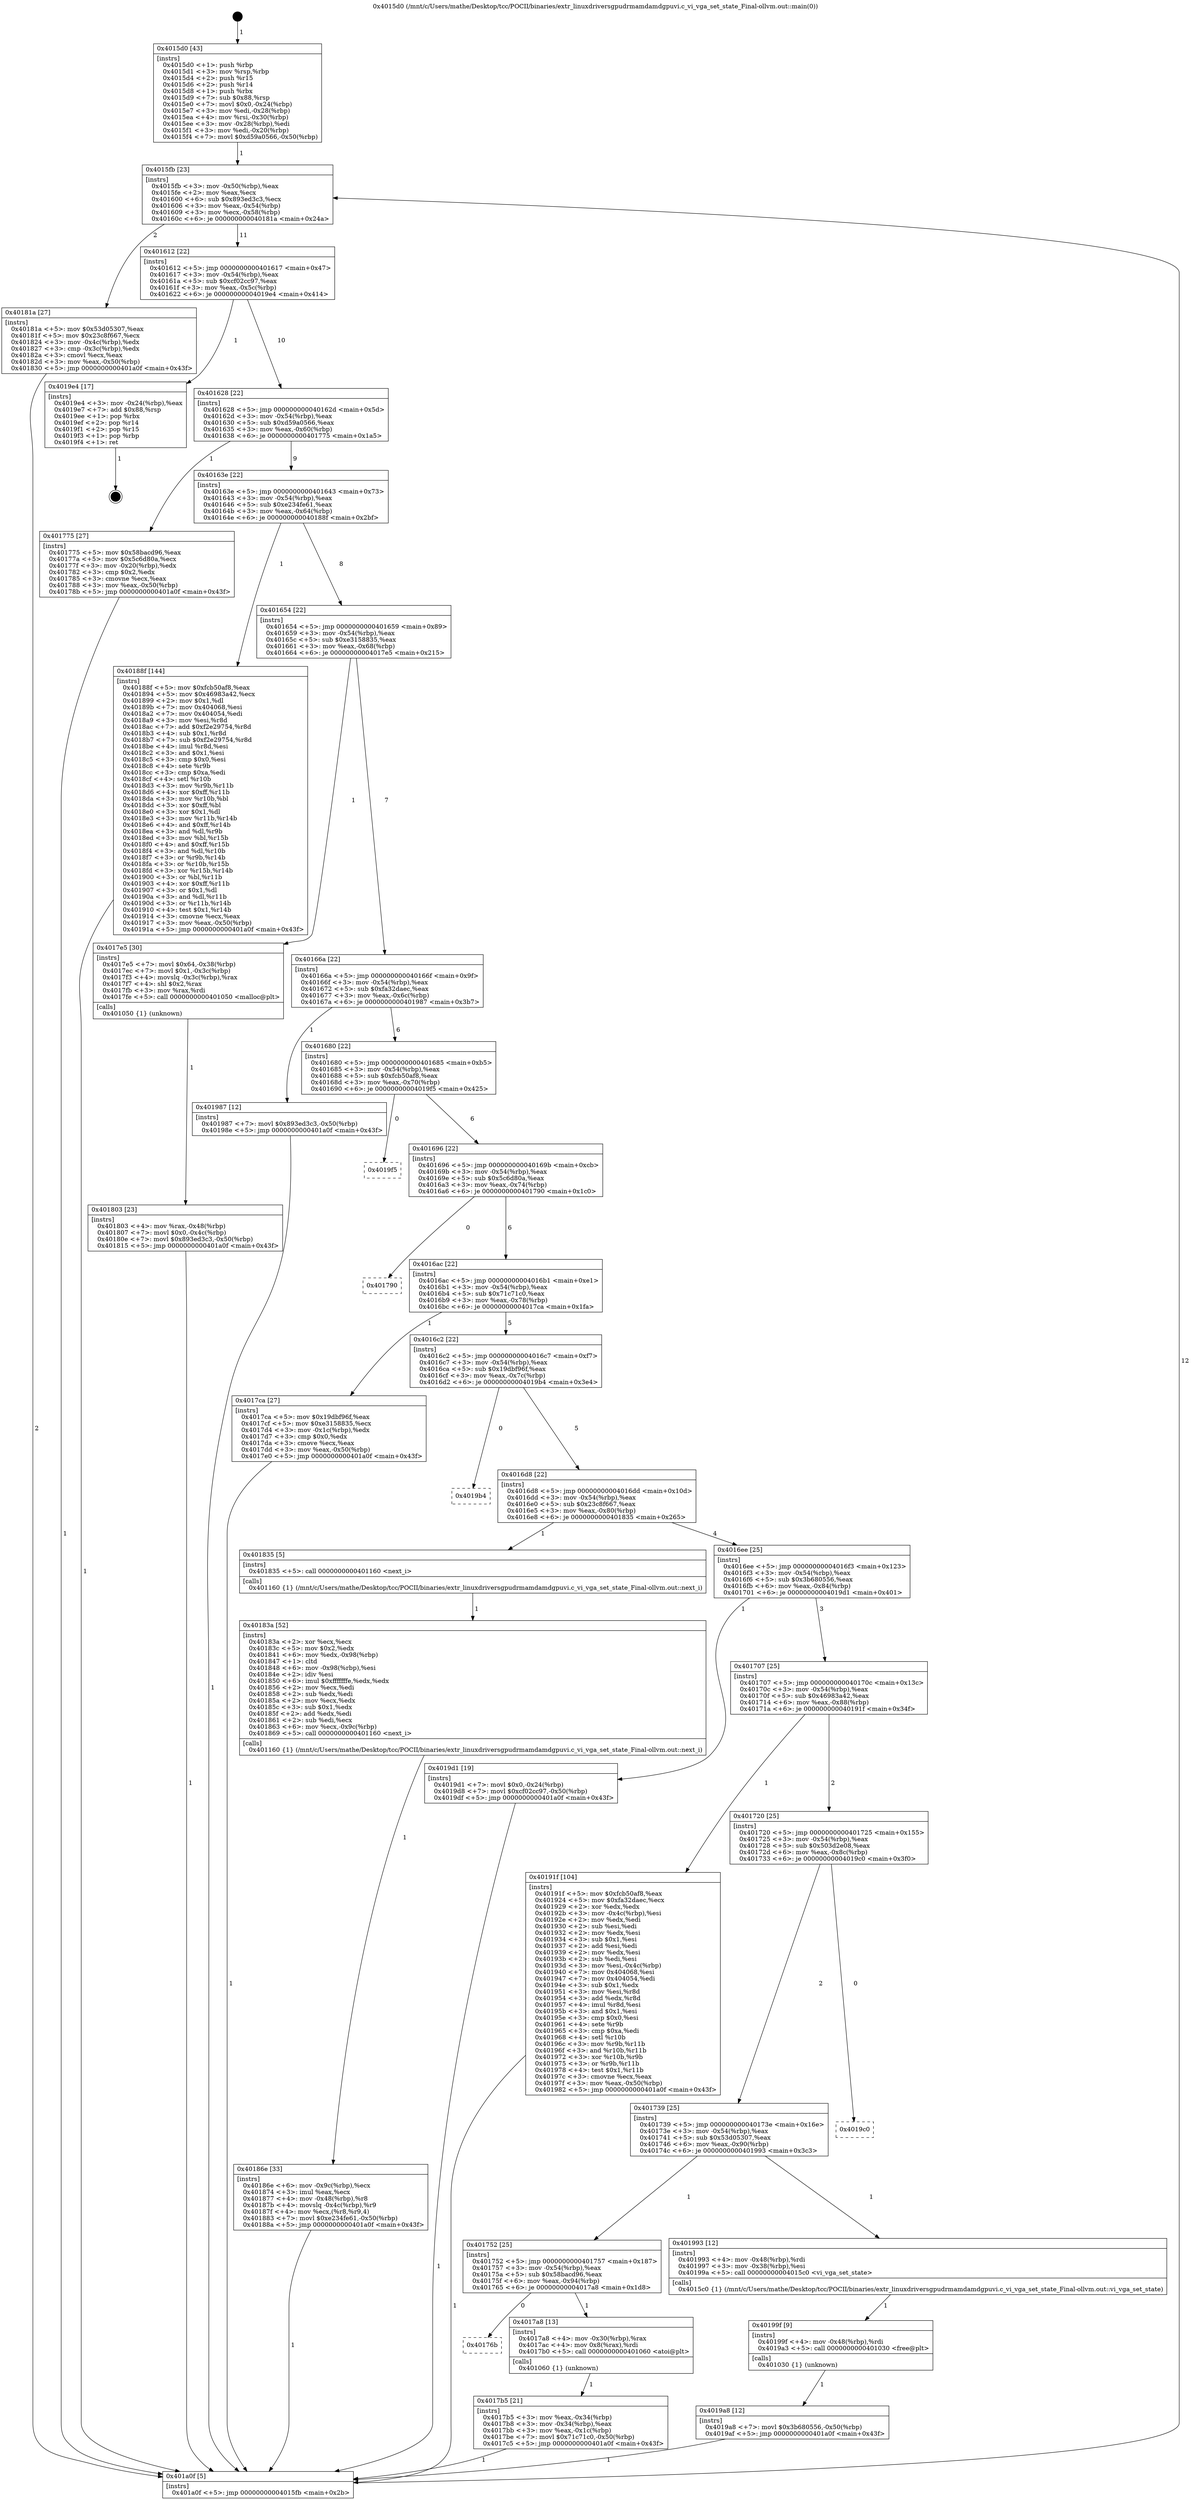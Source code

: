 digraph "0x4015d0" {
  label = "0x4015d0 (/mnt/c/Users/mathe/Desktop/tcc/POCII/binaries/extr_linuxdriversgpudrmamdamdgpuvi.c_vi_vga_set_state_Final-ollvm.out::main(0))"
  labelloc = "t"
  node[shape=record]

  Entry [label="",width=0.3,height=0.3,shape=circle,fillcolor=black,style=filled]
  "0x4015fb" [label="{
     0x4015fb [23]\l
     | [instrs]\l
     &nbsp;&nbsp;0x4015fb \<+3\>: mov -0x50(%rbp),%eax\l
     &nbsp;&nbsp;0x4015fe \<+2\>: mov %eax,%ecx\l
     &nbsp;&nbsp;0x401600 \<+6\>: sub $0x893ed3c3,%ecx\l
     &nbsp;&nbsp;0x401606 \<+3\>: mov %eax,-0x54(%rbp)\l
     &nbsp;&nbsp;0x401609 \<+3\>: mov %ecx,-0x58(%rbp)\l
     &nbsp;&nbsp;0x40160c \<+6\>: je 000000000040181a \<main+0x24a\>\l
  }"]
  "0x40181a" [label="{
     0x40181a [27]\l
     | [instrs]\l
     &nbsp;&nbsp;0x40181a \<+5\>: mov $0x53d05307,%eax\l
     &nbsp;&nbsp;0x40181f \<+5\>: mov $0x23c8f667,%ecx\l
     &nbsp;&nbsp;0x401824 \<+3\>: mov -0x4c(%rbp),%edx\l
     &nbsp;&nbsp;0x401827 \<+3\>: cmp -0x3c(%rbp),%edx\l
     &nbsp;&nbsp;0x40182a \<+3\>: cmovl %ecx,%eax\l
     &nbsp;&nbsp;0x40182d \<+3\>: mov %eax,-0x50(%rbp)\l
     &nbsp;&nbsp;0x401830 \<+5\>: jmp 0000000000401a0f \<main+0x43f\>\l
  }"]
  "0x401612" [label="{
     0x401612 [22]\l
     | [instrs]\l
     &nbsp;&nbsp;0x401612 \<+5\>: jmp 0000000000401617 \<main+0x47\>\l
     &nbsp;&nbsp;0x401617 \<+3\>: mov -0x54(%rbp),%eax\l
     &nbsp;&nbsp;0x40161a \<+5\>: sub $0xcf02cc97,%eax\l
     &nbsp;&nbsp;0x40161f \<+3\>: mov %eax,-0x5c(%rbp)\l
     &nbsp;&nbsp;0x401622 \<+6\>: je 00000000004019e4 \<main+0x414\>\l
  }"]
  Exit [label="",width=0.3,height=0.3,shape=circle,fillcolor=black,style=filled,peripheries=2]
  "0x4019e4" [label="{
     0x4019e4 [17]\l
     | [instrs]\l
     &nbsp;&nbsp;0x4019e4 \<+3\>: mov -0x24(%rbp),%eax\l
     &nbsp;&nbsp;0x4019e7 \<+7\>: add $0x88,%rsp\l
     &nbsp;&nbsp;0x4019ee \<+1\>: pop %rbx\l
     &nbsp;&nbsp;0x4019ef \<+2\>: pop %r14\l
     &nbsp;&nbsp;0x4019f1 \<+2\>: pop %r15\l
     &nbsp;&nbsp;0x4019f3 \<+1\>: pop %rbp\l
     &nbsp;&nbsp;0x4019f4 \<+1\>: ret\l
  }"]
  "0x401628" [label="{
     0x401628 [22]\l
     | [instrs]\l
     &nbsp;&nbsp;0x401628 \<+5\>: jmp 000000000040162d \<main+0x5d\>\l
     &nbsp;&nbsp;0x40162d \<+3\>: mov -0x54(%rbp),%eax\l
     &nbsp;&nbsp;0x401630 \<+5\>: sub $0xd59a0566,%eax\l
     &nbsp;&nbsp;0x401635 \<+3\>: mov %eax,-0x60(%rbp)\l
     &nbsp;&nbsp;0x401638 \<+6\>: je 0000000000401775 \<main+0x1a5\>\l
  }"]
  "0x4019a8" [label="{
     0x4019a8 [12]\l
     | [instrs]\l
     &nbsp;&nbsp;0x4019a8 \<+7\>: movl $0x3b680556,-0x50(%rbp)\l
     &nbsp;&nbsp;0x4019af \<+5\>: jmp 0000000000401a0f \<main+0x43f\>\l
  }"]
  "0x401775" [label="{
     0x401775 [27]\l
     | [instrs]\l
     &nbsp;&nbsp;0x401775 \<+5\>: mov $0x58bacd96,%eax\l
     &nbsp;&nbsp;0x40177a \<+5\>: mov $0x5c6d80a,%ecx\l
     &nbsp;&nbsp;0x40177f \<+3\>: mov -0x20(%rbp),%edx\l
     &nbsp;&nbsp;0x401782 \<+3\>: cmp $0x2,%edx\l
     &nbsp;&nbsp;0x401785 \<+3\>: cmovne %ecx,%eax\l
     &nbsp;&nbsp;0x401788 \<+3\>: mov %eax,-0x50(%rbp)\l
     &nbsp;&nbsp;0x40178b \<+5\>: jmp 0000000000401a0f \<main+0x43f\>\l
  }"]
  "0x40163e" [label="{
     0x40163e [22]\l
     | [instrs]\l
     &nbsp;&nbsp;0x40163e \<+5\>: jmp 0000000000401643 \<main+0x73\>\l
     &nbsp;&nbsp;0x401643 \<+3\>: mov -0x54(%rbp),%eax\l
     &nbsp;&nbsp;0x401646 \<+5\>: sub $0xe234fe61,%eax\l
     &nbsp;&nbsp;0x40164b \<+3\>: mov %eax,-0x64(%rbp)\l
     &nbsp;&nbsp;0x40164e \<+6\>: je 000000000040188f \<main+0x2bf\>\l
  }"]
  "0x401a0f" [label="{
     0x401a0f [5]\l
     | [instrs]\l
     &nbsp;&nbsp;0x401a0f \<+5\>: jmp 00000000004015fb \<main+0x2b\>\l
  }"]
  "0x4015d0" [label="{
     0x4015d0 [43]\l
     | [instrs]\l
     &nbsp;&nbsp;0x4015d0 \<+1\>: push %rbp\l
     &nbsp;&nbsp;0x4015d1 \<+3\>: mov %rsp,%rbp\l
     &nbsp;&nbsp;0x4015d4 \<+2\>: push %r15\l
     &nbsp;&nbsp;0x4015d6 \<+2\>: push %r14\l
     &nbsp;&nbsp;0x4015d8 \<+1\>: push %rbx\l
     &nbsp;&nbsp;0x4015d9 \<+7\>: sub $0x88,%rsp\l
     &nbsp;&nbsp;0x4015e0 \<+7\>: movl $0x0,-0x24(%rbp)\l
     &nbsp;&nbsp;0x4015e7 \<+3\>: mov %edi,-0x28(%rbp)\l
     &nbsp;&nbsp;0x4015ea \<+4\>: mov %rsi,-0x30(%rbp)\l
     &nbsp;&nbsp;0x4015ee \<+3\>: mov -0x28(%rbp),%edi\l
     &nbsp;&nbsp;0x4015f1 \<+3\>: mov %edi,-0x20(%rbp)\l
     &nbsp;&nbsp;0x4015f4 \<+7\>: movl $0xd59a0566,-0x50(%rbp)\l
  }"]
  "0x40199f" [label="{
     0x40199f [9]\l
     | [instrs]\l
     &nbsp;&nbsp;0x40199f \<+4\>: mov -0x48(%rbp),%rdi\l
     &nbsp;&nbsp;0x4019a3 \<+5\>: call 0000000000401030 \<free@plt\>\l
     | [calls]\l
     &nbsp;&nbsp;0x401030 \{1\} (unknown)\l
  }"]
  "0x40188f" [label="{
     0x40188f [144]\l
     | [instrs]\l
     &nbsp;&nbsp;0x40188f \<+5\>: mov $0xfcb50af8,%eax\l
     &nbsp;&nbsp;0x401894 \<+5\>: mov $0x46983a42,%ecx\l
     &nbsp;&nbsp;0x401899 \<+2\>: mov $0x1,%dl\l
     &nbsp;&nbsp;0x40189b \<+7\>: mov 0x404068,%esi\l
     &nbsp;&nbsp;0x4018a2 \<+7\>: mov 0x404054,%edi\l
     &nbsp;&nbsp;0x4018a9 \<+3\>: mov %esi,%r8d\l
     &nbsp;&nbsp;0x4018ac \<+7\>: add $0xf2e29754,%r8d\l
     &nbsp;&nbsp;0x4018b3 \<+4\>: sub $0x1,%r8d\l
     &nbsp;&nbsp;0x4018b7 \<+7\>: sub $0xf2e29754,%r8d\l
     &nbsp;&nbsp;0x4018be \<+4\>: imul %r8d,%esi\l
     &nbsp;&nbsp;0x4018c2 \<+3\>: and $0x1,%esi\l
     &nbsp;&nbsp;0x4018c5 \<+3\>: cmp $0x0,%esi\l
     &nbsp;&nbsp;0x4018c8 \<+4\>: sete %r9b\l
     &nbsp;&nbsp;0x4018cc \<+3\>: cmp $0xa,%edi\l
     &nbsp;&nbsp;0x4018cf \<+4\>: setl %r10b\l
     &nbsp;&nbsp;0x4018d3 \<+3\>: mov %r9b,%r11b\l
     &nbsp;&nbsp;0x4018d6 \<+4\>: xor $0xff,%r11b\l
     &nbsp;&nbsp;0x4018da \<+3\>: mov %r10b,%bl\l
     &nbsp;&nbsp;0x4018dd \<+3\>: xor $0xff,%bl\l
     &nbsp;&nbsp;0x4018e0 \<+3\>: xor $0x1,%dl\l
     &nbsp;&nbsp;0x4018e3 \<+3\>: mov %r11b,%r14b\l
     &nbsp;&nbsp;0x4018e6 \<+4\>: and $0xff,%r14b\l
     &nbsp;&nbsp;0x4018ea \<+3\>: and %dl,%r9b\l
     &nbsp;&nbsp;0x4018ed \<+3\>: mov %bl,%r15b\l
     &nbsp;&nbsp;0x4018f0 \<+4\>: and $0xff,%r15b\l
     &nbsp;&nbsp;0x4018f4 \<+3\>: and %dl,%r10b\l
     &nbsp;&nbsp;0x4018f7 \<+3\>: or %r9b,%r14b\l
     &nbsp;&nbsp;0x4018fa \<+3\>: or %r10b,%r15b\l
     &nbsp;&nbsp;0x4018fd \<+3\>: xor %r15b,%r14b\l
     &nbsp;&nbsp;0x401900 \<+3\>: or %bl,%r11b\l
     &nbsp;&nbsp;0x401903 \<+4\>: xor $0xff,%r11b\l
     &nbsp;&nbsp;0x401907 \<+3\>: or $0x1,%dl\l
     &nbsp;&nbsp;0x40190a \<+3\>: and %dl,%r11b\l
     &nbsp;&nbsp;0x40190d \<+3\>: or %r11b,%r14b\l
     &nbsp;&nbsp;0x401910 \<+4\>: test $0x1,%r14b\l
     &nbsp;&nbsp;0x401914 \<+3\>: cmovne %ecx,%eax\l
     &nbsp;&nbsp;0x401917 \<+3\>: mov %eax,-0x50(%rbp)\l
     &nbsp;&nbsp;0x40191a \<+5\>: jmp 0000000000401a0f \<main+0x43f\>\l
  }"]
  "0x401654" [label="{
     0x401654 [22]\l
     | [instrs]\l
     &nbsp;&nbsp;0x401654 \<+5\>: jmp 0000000000401659 \<main+0x89\>\l
     &nbsp;&nbsp;0x401659 \<+3\>: mov -0x54(%rbp),%eax\l
     &nbsp;&nbsp;0x40165c \<+5\>: sub $0xe3158835,%eax\l
     &nbsp;&nbsp;0x401661 \<+3\>: mov %eax,-0x68(%rbp)\l
     &nbsp;&nbsp;0x401664 \<+6\>: je 00000000004017e5 \<main+0x215\>\l
  }"]
  "0x40186e" [label="{
     0x40186e [33]\l
     | [instrs]\l
     &nbsp;&nbsp;0x40186e \<+6\>: mov -0x9c(%rbp),%ecx\l
     &nbsp;&nbsp;0x401874 \<+3\>: imul %eax,%ecx\l
     &nbsp;&nbsp;0x401877 \<+4\>: mov -0x48(%rbp),%r8\l
     &nbsp;&nbsp;0x40187b \<+4\>: movslq -0x4c(%rbp),%r9\l
     &nbsp;&nbsp;0x40187f \<+4\>: mov %ecx,(%r8,%r9,4)\l
     &nbsp;&nbsp;0x401883 \<+7\>: movl $0xe234fe61,-0x50(%rbp)\l
     &nbsp;&nbsp;0x40188a \<+5\>: jmp 0000000000401a0f \<main+0x43f\>\l
  }"]
  "0x4017e5" [label="{
     0x4017e5 [30]\l
     | [instrs]\l
     &nbsp;&nbsp;0x4017e5 \<+7\>: movl $0x64,-0x38(%rbp)\l
     &nbsp;&nbsp;0x4017ec \<+7\>: movl $0x1,-0x3c(%rbp)\l
     &nbsp;&nbsp;0x4017f3 \<+4\>: movslq -0x3c(%rbp),%rax\l
     &nbsp;&nbsp;0x4017f7 \<+4\>: shl $0x2,%rax\l
     &nbsp;&nbsp;0x4017fb \<+3\>: mov %rax,%rdi\l
     &nbsp;&nbsp;0x4017fe \<+5\>: call 0000000000401050 \<malloc@plt\>\l
     | [calls]\l
     &nbsp;&nbsp;0x401050 \{1\} (unknown)\l
  }"]
  "0x40166a" [label="{
     0x40166a [22]\l
     | [instrs]\l
     &nbsp;&nbsp;0x40166a \<+5\>: jmp 000000000040166f \<main+0x9f\>\l
     &nbsp;&nbsp;0x40166f \<+3\>: mov -0x54(%rbp),%eax\l
     &nbsp;&nbsp;0x401672 \<+5\>: sub $0xfa32daec,%eax\l
     &nbsp;&nbsp;0x401677 \<+3\>: mov %eax,-0x6c(%rbp)\l
     &nbsp;&nbsp;0x40167a \<+6\>: je 0000000000401987 \<main+0x3b7\>\l
  }"]
  "0x40183a" [label="{
     0x40183a [52]\l
     | [instrs]\l
     &nbsp;&nbsp;0x40183a \<+2\>: xor %ecx,%ecx\l
     &nbsp;&nbsp;0x40183c \<+5\>: mov $0x2,%edx\l
     &nbsp;&nbsp;0x401841 \<+6\>: mov %edx,-0x98(%rbp)\l
     &nbsp;&nbsp;0x401847 \<+1\>: cltd\l
     &nbsp;&nbsp;0x401848 \<+6\>: mov -0x98(%rbp),%esi\l
     &nbsp;&nbsp;0x40184e \<+2\>: idiv %esi\l
     &nbsp;&nbsp;0x401850 \<+6\>: imul $0xfffffffe,%edx,%edx\l
     &nbsp;&nbsp;0x401856 \<+2\>: mov %ecx,%edi\l
     &nbsp;&nbsp;0x401858 \<+2\>: sub %edx,%edi\l
     &nbsp;&nbsp;0x40185a \<+2\>: mov %ecx,%edx\l
     &nbsp;&nbsp;0x40185c \<+3\>: sub $0x1,%edx\l
     &nbsp;&nbsp;0x40185f \<+2\>: add %edx,%edi\l
     &nbsp;&nbsp;0x401861 \<+2\>: sub %edi,%ecx\l
     &nbsp;&nbsp;0x401863 \<+6\>: mov %ecx,-0x9c(%rbp)\l
     &nbsp;&nbsp;0x401869 \<+5\>: call 0000000000401160 \<next_i\>\l
     | [calls]\l
     &nbsp;&nbsp;0x401160 \{1\} (/mnt/c/Users/mathe/Desktop/tcc/POCII/binaries/extr_linuxdriversgpudrmamdamdgpuvi.c_vi_vga_set_state_Final-ollvm.out::next_i)\l
  }"]
  "0x401987" [label="{
     0x401987 [12]\l
     | [instrs]\l
     &nbsp;&nbsp;0x401987 \<+7\>: movl $0x893ed3c3,-0x50(%rbp)\l
     &nbsp;&nbsp;0x40198e \<+5\>: jmp 0000000000401a0f \<main+0x43f\>\l
  }"]
  "0x401680" [label="{
     0x401680 [22]\l
     | [instrs]\l
     &nbsp;&nbsp;0x401680 \<+5\>: jmp 0000000000401685 \<main+0xb5\>\l
     &nbsp;&nbsp;0x401685 \<+3\>: mov -0x54(%rbp),%eax\l
     &nbsp;&nbsp;0x401688 \<+5\>: sub $0xfcb50af8,%eax\l
     &nbsp;&nbsp;0x40168d \<+3\>: mov %eax,-0x70(%rbp)\l
     &nbsp;&nbsp;0x401690 \<+6\>: je 00000000004019f5 \<main+0x425\>\l
  }"]
  "0x401803" [label="{
     0x401803 [23]\l
     | [instrs]\l
     &nbsp;&nbsp;0x401803 \<+4\>: mov %rax,-0x48(%rbp)\l
     &nbsp;&nbsp;0x401807 \<+7\>: movl $0x0,-0x4c(%rbp)\l
     &nbsp;&nbsp;0x40180e \<+7\>: movl $0x893ed3c3,-0x50(%rbp)\l
     &nbsp;&nbsp;0x401815 \<+5\>: jmp 0000000000401a0f \<main+0x43f\>\l
  }"]
  "0x4019f5" [label="{
     0x4019f5\l
  }", style=dashed]
  "0x401696" [label="{
     0x401696 [22]\l
     | [instrs]\l
     &nbsp;&nbsp;0x401696 \<+5\>: jmp 000000000040169b \<main+0xcb\>\l
     &nbsp;&nbsp;0x40169b \<+3\>: mov -0x54(%rbp),%eax\l
     &nbsp;&nbsp;0x40169e \<+5\>: sub $0x5c6d80a,%eax\l
     &nbsp;&nbsp;0x4016a3 \<+3\>: mov %eax,-0x74(%rbp)\l
     &nbsp;&nbsp;0x4016a6 \<+6\>: je 0000000000401790 \<main+0x1c0\>\l
  }"]
  "0x4017b5" [label="{
     0x4017b5 [21]\l
     | [instrs]\l
     &nbsp;&nbsp;0x4017b5 \<+3\>: mov %eax,-0x34(%rbp)\l
     &nbsp;&nbsp;0x4017b8 \<+3\>: mov -0x34(%rbp),%eax\l
     &nbsp;&nbsp;0x4017bb \<+3\>: mov %eax,-0x1c(%rbp)\l
     &nbsp;&nbsp;0x4017be \<+7\>: movl $0x71c71c0,-0x50(%rbp)\l
     &nbsp;&nbsp;0x4017c5 \<+5\>: jmp 0000000000401a0f \<main+0x43f\>\l
  }"]
  "0x401790" [label="{
     0x401790\l
  }", style=dashed]
  "0x4016ac" [label="{
     0x4016ac [22]\l
     | [instrs]\l
     &nbsp;&nbsp;0x4016ac \<+5\>: jmp 00000000004016b1 \<main+0xe1\>\l
     &nbsp;&nbsp;0x4016b1 \<+3\>: mov -0x54(%rbp),%eax\l
     &nbsp;&nbsp;0x4016b4 \<+5\>: sub $0x71c71c0,%eax\l
     &nbsp;&nbsp;0x4016b9 \<+3\>: mov %eax,-0x78(%rbp)\l
     &nbsp;&nbsp;0x4016bc \<+6\>: je 00000000004017ca \<main+0x1fa\>\l
  }"]
  "0x40176b" [label="{
     0x40176b\l
  }", style=dashed]
  "0x4017ca" [label="{
     0x4017ca [27]\l
     | [instrs]\l
     &nbsp;&nbsp;0x4017ca \<+5\>: mov $0x19dbf96f,%eax\l
     &nbsp;&nbsp;0x4017cf \<+5\>: mov $0xe3158835,%ecx\l
     &nbsp;&nbsp;0x4017d4 \<+3\>: mov -0x1c(%rbp),%edx\l
     &nbsp;&nbsp;0x4017d7 \<+3\>: cmp $0x0,%edx\l
     &nbsp;&nbsp;0x4017da \<+3\>: cmove %ecx,%eax\l
     &nbsp;&nbsp;0x4017dd \<+3\>: mov %eax,-0x50(%rbp)\l
     &nbsp;&nbsp;0x4017e0 \<+5\>: jmp 0000000000401a0f \<main+0x43f\>\l
  }"]
  "0x4016c2" [label="{
     0x4016c2 [22]\l
     | [instrs]\l
     &nbsp;&nbsp;0x4016c2 \<+5\>: jmp 00000000004016c7 \<main+0xf7\>\l
     &nbsp;&nbsp;0x4016c7 \<+3\>: mov -0x54(%rbp),%eax\l
     &nbsp;&nbsp;0x4016ca \<+5\>: sub $0x19dbf96f,%eax\l
     &nbsp;&nbsp;0x4016cf \<+3\>: mov %eax,-0x7c(%rbp)\l
     &nbsp;&nbsp;0x4016d2 \<+6\>: je 00000000004019b4 \<main+0x3e4\>\l
  }"]
  "0x4017a8" [label="{
     0x4017a8 [13]\l
     | [instrs]\l
     &nbsp;&nbsp;0x4017a8 \<+4\>: mov -0x30(%rbp),%rax\l
     &nbsp;&nbsp;0x4017ac \<+4\>: mov 0x8(%rax),%rdi\l
     &nbsp;&nbsp;0x4017b0 \<+5\>: call 0000000000401060 \<atoi@plt\>\l
     | [calls]\l
     &nbsp;&nbsp;0x401060 \{1\} (unknown)\l
  }"]
  "0x4019b4" [label="{
     0x4019b4\l
  }", style=dashed]
  "0x4016d8" [label="{
     0x4016d8 [22]\l
     | [instrs]\l
     &nbsp;&nbsp;0x4016d8 \<+5\>: jmp 00000000004016dd \<main+0x10d\>\l
     &nbsp;&nbsp;0x4016dd \<+3\>: mov -0x54(%rbp),%eax\l
     &nbsp;&nbsp;0x4016e0 \<+5\>: sub $0x23c8f667,%eax\l
     &nbsp;&nbsp;0x4016e5 \<+3\>: mov %eax,-0x80(%rbp)\l
     &nbsp;&nbsp;0x4016e8 \<+6\>: je 0000000000401835 \<main+0x265\>\l
  }"]
  "0x401752" [label="{
     0x401752 [25]\l
     | [instrs]\l
     &nbsp;&nbsp;0x401752 \<+5\>: jmp 0000000000401757 \<main+0x187\>\l
     &nbsp;&nbsp;0x401757 \<+3\>: mov -0x54(%rbp),%eax\l
     &nbsp;&nbsp;0x40175a \<+5\>: sub $0x58bacd96,%eax\l
     &nbsp;&nbsp;0x40175f \<+6\>: mov %eax,-0x94(%rbp)\l
     &nbsp;&nbsp;0x401765 \<+6\>: je 00000000004017a8 \<main+0x1d8\>\l
  }"]
  "0x401835" [label="{
     0x401835 [5]\l
     | [instrs]\l
     &nbsp;&nbsp;0x401835 \<+5\>: call 0000000000401160 \<next_i\>\l
     | [calls]\l
     &nbsp;&nbsp;0x401160 \{1\} (/mnt/c/Users/mathe/Desktop/tcc/POCII/binaries/extr_linuxdriversgpudrmamdamdgpuvi.c_vi_vga_set_state_Final-ollvm.out::next_i)\l
  }"]
  "0x4016ee" [label="{
     0x4016ee [25]\l
     | [instrs]\l
     &nbsp;&nbsp;0x4016ee \<+5\>: jmp 00000000004016f3 \<main+0x123\>\l
     &nbsp;&nbsp;0x4016f3 \<+3\>: mov -0x54(%rbp),%eax\l
     &nbsp;&nbsp;0x4016f6 \<+5\>: sub $0x3b680556,%eax\l
     &nbsp;&nbsp;0x4016fb \<+6\>: mov %eax,-0x84(%rbp)\l
     &nbsp;&nbsp;0x401701 \<+6\>: je 00000000004019d1 \<main+0x401\>\l
  }"]
  "0x401993" [label="{
     0x401993 [12]\l
     | [instrs]\l
     &nbsp;&nbsp;0x401993 \<+4\>: mov -0x48(%rbp),%rdi\l
     &nbsp;&nbsp;0x401997 \<+3\>: mov -0x38(%rbp),%esi\l
     &nbsp;&nbsp;0x40199a \<+5\>: call 00000000004015c0 \<vi_vga_set_state\>\l
     | [calls]\l
     &nbsp;&nbsp;0x4015c0 \{1\} (/mnt/c/Users/mathe/Desktop/tcc/POCII/binaries/extr_linuxdriversgpudrmamdamdgpuvi.c_vi_vga_set_state_Final-ollvm.out::vi_vga_set_state)\l
  }"]
  "0x4019d1" [label="{
     0x4019d1 [19]\l
     | [instrs]\l
     &nbsp;&nbsp;0x4019d1 \<+7\>: movl $0x0,-0x24(%rbp)\l
     &nbsp;&nbsp;0x4019d8 \<+7\>: movl $0xcf02cc97,-0x50(%rbp)\l
     &nbsp;&nbsp;0x4019df \<+5\>: jmp 0000000000401a0f \<main+0x43f\>\l
  }"]
  "0x401707" [label="{
     0x401707 [25]\l
     | [instrs]\l
     &nbsp;&nbsp;0x401707 \<+5\>: jmp 000000000040170c \<main+0x13c\>\l
     &nbsp;&nbsp;0x40170c \<+3\>: mov -0x54(%rbp),%eax\l
     &nbsp;&nbsp;0x40170f \<+5\>: sub $0x46983a42,%eax\l
     &nbsp;&nbsp;0x401714 \<+6\>: mov %eax,-0x88(%rbp)\l
     &nbsp;&nbsp;0x40171a \<+6\>: je 000000000040191f \<main+0x34f\>\l
  }"]
  "0x401739" [label="{
     0x401739 [25]\l
     | [instrs]\l
     &nbsp;&nbsp;0x401739 \<+5\>: jmp 000000000040173e \<main+0x16e\>\l
     &nbsp;&nbsp;0x40173e \<+3\>: mov -0x54(%rbp),%eax\l
     &nbsp;&nbsp;0x401741 \<+5\>: sub $0x53d05307,%eax\l
     &nbsp;&nbsp;0x401746 \<+6\>: mov %eax,-0x90(%rbp)\l
     &nbsp;&nbsp;0x40174c \<+6\>: je 0000000000401993 \<main+0x3c3\>\l
  }"]
  "0x40191f" [label="{
     0x40191f [104]\l
     | [instrs]\l
     &nbsp;&nbsp;0x40191f \<+5\>: mov $0xfcb50af8,%eax\l
     &nbsp;&nbsp;0x401924 \<+5\>: mov $0xfa32daec,%ecx\l
     &nbsp;&nbsp;0x401929 \<+2\>: xor %edx,%edx\l
     &nbsp;&nbsp;0x40192b \<+3\>: mov -0x4c(%rbp),%esi\l
     &nbsp;&nbsp;0x40192e \<+2\>: mov %edx,%edi\l
     &nbsp;&nbsp;0x401930 \<+2\>: sub %esi,%edi\l
     &nbsp;&nbsp;0x401932 \<+2\>: mov %edx,%esi\l
     &nbsp;&nbsp;0x401934 \<+3\>: sub $0x1,%esi\l
     &nbsp;&nbsp;0x401937 \<+2\>: add %esi,%edi\l
     &nbsp;&nbsp;0x401939 \<+2\>: mov %edx,%esi\l
     &nbsp;&nbsp;0x40193b \<+2\>: sub %edi,%esi\l
     &nbsp;&nbsp;0x40193d \<+3\>: mov %esi,-0x4c(%rbp)\l
     &nbsp;&nbsp;0x401940 \<+7\>: mov 0x404068,%esi\l
     &nbsp;&nbsp;0x401947 \<+7\>: mov 0x404054,%edi\l
     &nbsp;&nbsp;0x40194e \<+3\>: sub $0x1,%edx\l
     &nbsp;&nbsp;0x401951 \<+3\>: mov %esi,%r8d\l
     &nbsp;&nbsp;0x401954 \<+3\>: add %edx,%r8d\l
     &nbsp;&nbsp;0x401957 \<+4\>: imul %r8d,%esi\l
     &nbsp;&nbsp;0x40195b \<+3\>: and $0x1,%esi\l
     &nbsp;&nbsp;0x40195e \<+3\>: cmp $0x0,%esi\l
     &nbsp;&nbsp;0x401961 \<+4\>: sete %r9b\l
     &nbsp;&nbsp;0x401965 \<+3\>: cmp $0xa,%edi\l
     &nbsp;&nbsp;0x401968 \<+4\>: setl %r10b\l
     &nbsp;&nbsp;0x40196c \<+3\>: mov %r9b,%r11b\l
     &nbsp;&nbsp;0x40196f \<+3\>: and %r10b,%r11b\l
     &nbsp;&nbsp;0x401972 \<+3\>: xor %r10b,%r9b\l
     &nbsp;&nbsp;0x401975 \<+3\>: or %r9b,%r11b\l
     &nbsp;&nbsp;0x401978 \<+4\>: test $0x1,%r11b\l
     &nbsp;&nbsp;0x40197c \<+3\>: cmovne %ecx,%eax\l
     &nbsp;&nbsp;0x40197f \<+3\>: mov %eax,-0x50(%rbp)\l
     &nbsp;&nbsp;0x401982 \<+5\>: jmp 0000000000401a0f \<main+0x43f\>\l
  }"]
  "0x401720" [label="{
     0x401720 [25]\l
     | [instrs]\l
     &nbsp;&nbsp;0x401720 \<+5\>: jmp 0000000000401725 \<main+0x155\>\l
     &nbsp;&nbsp;0x401725 \<+3\>: mov -0x54(%rbp),%eax\l
     &nbsp;&nbsp;0x401728 \<+5\>: sub $0x503d2e08,%eax\l
     &nbsp;&nbsp;0x40172d \<+6\>: mov %eax,-0x8c(%rbp)\l
     &nbsp;&nbsp;0x401733 \<+6\>: je 00000000004019c0 \<main+0x3f0\>\l
  }"]
  "0x4019c0" [label="{
     0x4019c0\l
  }", style=dashed]
  Entry -> "0x4015d0" [label=" 1"]
  "0x4015fb" -> "0x40181a" [label=" 2"]
  "0x4015fb" -> "0x401612" [label=" 11"]
  "0x4019e4" -> Exit [label=" 1"]
  "0x401612" -> "0x4019e4" [label=" 1"]
  "0x401612" -> "0x401628" [label=" 10"]
  "0x4019d1" -> "0x401a0f" [label=" 1"]
  "0x401628" -> "0x401775" [label=" 1"]
  "0x401628" -> "0x40163e" [label=" 9"]
  "0x401775" -> "0x401a0f" [label=" 1"]
  "0x4015d0" -> "0x4015fb" [label=" 1"]
  "0x401a0f" -> "0x4015fb" [label=" 12"]
  "0x4019a8" -> "0x401a0f" [label=" 1"]
  "0x40163e" -> "0x40188f" [label=" 1"]
  "0x40163e" -> "0x401654" [label=" 8"]
  "0x40199f" -> "0x4019a8" [label=" 1"]
  "0x401654" -> "0x4017e5" [label=" 1"]
  "0x401654" -> "0x40166a" [label=" 7"]
  "0x401993" -> "0x40199f" [label=" 1"]
  "0x40166a" -> "0x401987" [label=" 1"]
  "0x40166a" -> "0x401680" [label=" 6"]
  "0x401987" -> "0x401a0f" [label=" 1"]
  "0x401680" -> "0x4019f5" [label=" 0"]
  "0x401680" -> "0x401696" [label=" 6"]
  "0x40191f" -> "0x401a0f" [label=" 1"]
  "0x401696" -> "0x401790" [label=" 0"]
  "0x401696" -> "0x4016ac" [label=" 6"]
  "0x40188f" -> "0x401a0f" [label=" 1"]
  "0x4016ac" -> "0x4017ca" [label=" 1"]
  "0x4016ac" -> "0x4016c2" [label=" 5"]
  "0x40186e" -> "0x401a0f" [label=" 1"]
  "0x4016c2" -> "0x4019b4" [label=" 0"]
  "0x4016c2" -> "0x4016d8" [label=" 5"]
  "0x40183a" -> "0x40186e" [label=" 1"]
  "0x4016d8" -> "0x401835" [label=" 1"]
  "0x4016d8" -> "0x4016ee" [label=" 4"]
  "0x40181a" -> "0x401a0f" [label=" 2"]
  "0x4016ee" -> "0x4019d1" [label=" 1"]
  "0x4016ee" -> "0x401707" [label=" 3"]
  "0x401803" -> "0x401a0f" [label=" 1"]
  "0x401707" -> "0x40191f" [label=" 1"]
  "0x401707" -> "0x401720" [label=" 2"]
  "0x4017ca" -> "0x401a0f" [label=" 1"]
  "0x401720" -> "0x4019c0" [label=" 0"]
  "0x401720" -> "0x401739" [label=" 2"]
  "0x4017e5" -> "0x401803" [label=" 1"]
  "0x401739" -> "0x401993" [label=" 1"]
  "0x401739" -> "0x401752" [label=" 1"]
  "0x401835" -> "0x40183a" [label=" 1"]
  "0x401752" -> "0x4017a8" [label=" 1"]
  "0x401752" -> "0x40176b" [label=" 0"]
  "0x4017a8" -> "0x4017b5" [label=" 1"]
  "0x4017b5" -> "0x401a0f" [label=" 1"]
}
